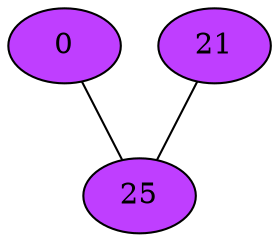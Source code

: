 strict graph {
0[label="0" style=filled fillcolor="darkorchid1"];
0 -- 25
21[label="21" style=filled fillcolor="darkorchid1"];
21 -- 25
25[label="25" style=filled fillcolor="darkorchid1"];
25 -- 0
25 -- 21
}